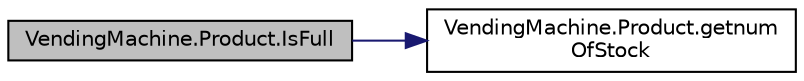 digraph "VendingMachine.Product.IsFull"
{
  edge [fontname="Helvetica",fontsize="10",labelfontname="Helvetica",labelfontsize="10"];
  node [fontname="Helvetica",fontsize="10",shape=record];
  rankdir="LR";
  Node1 [label="VendingMachine.Product.IsFull",height=0.2,width=0.4,color="black", fillcolor="grey75", style="filled", fontcolor="black"];
  Node1 -> Node2 [color="midnightblue",fontsize="10",style="solid"];
  Node2 [label="VendingMachine.Product.getnum\lOfStock",height=0.2,width=0.4,color="black", fillcolor="white", style="filled",URL="$class_vending_machine_1_1_product.html#a199bec8565bf69e9231248a49076a01b"];
}
